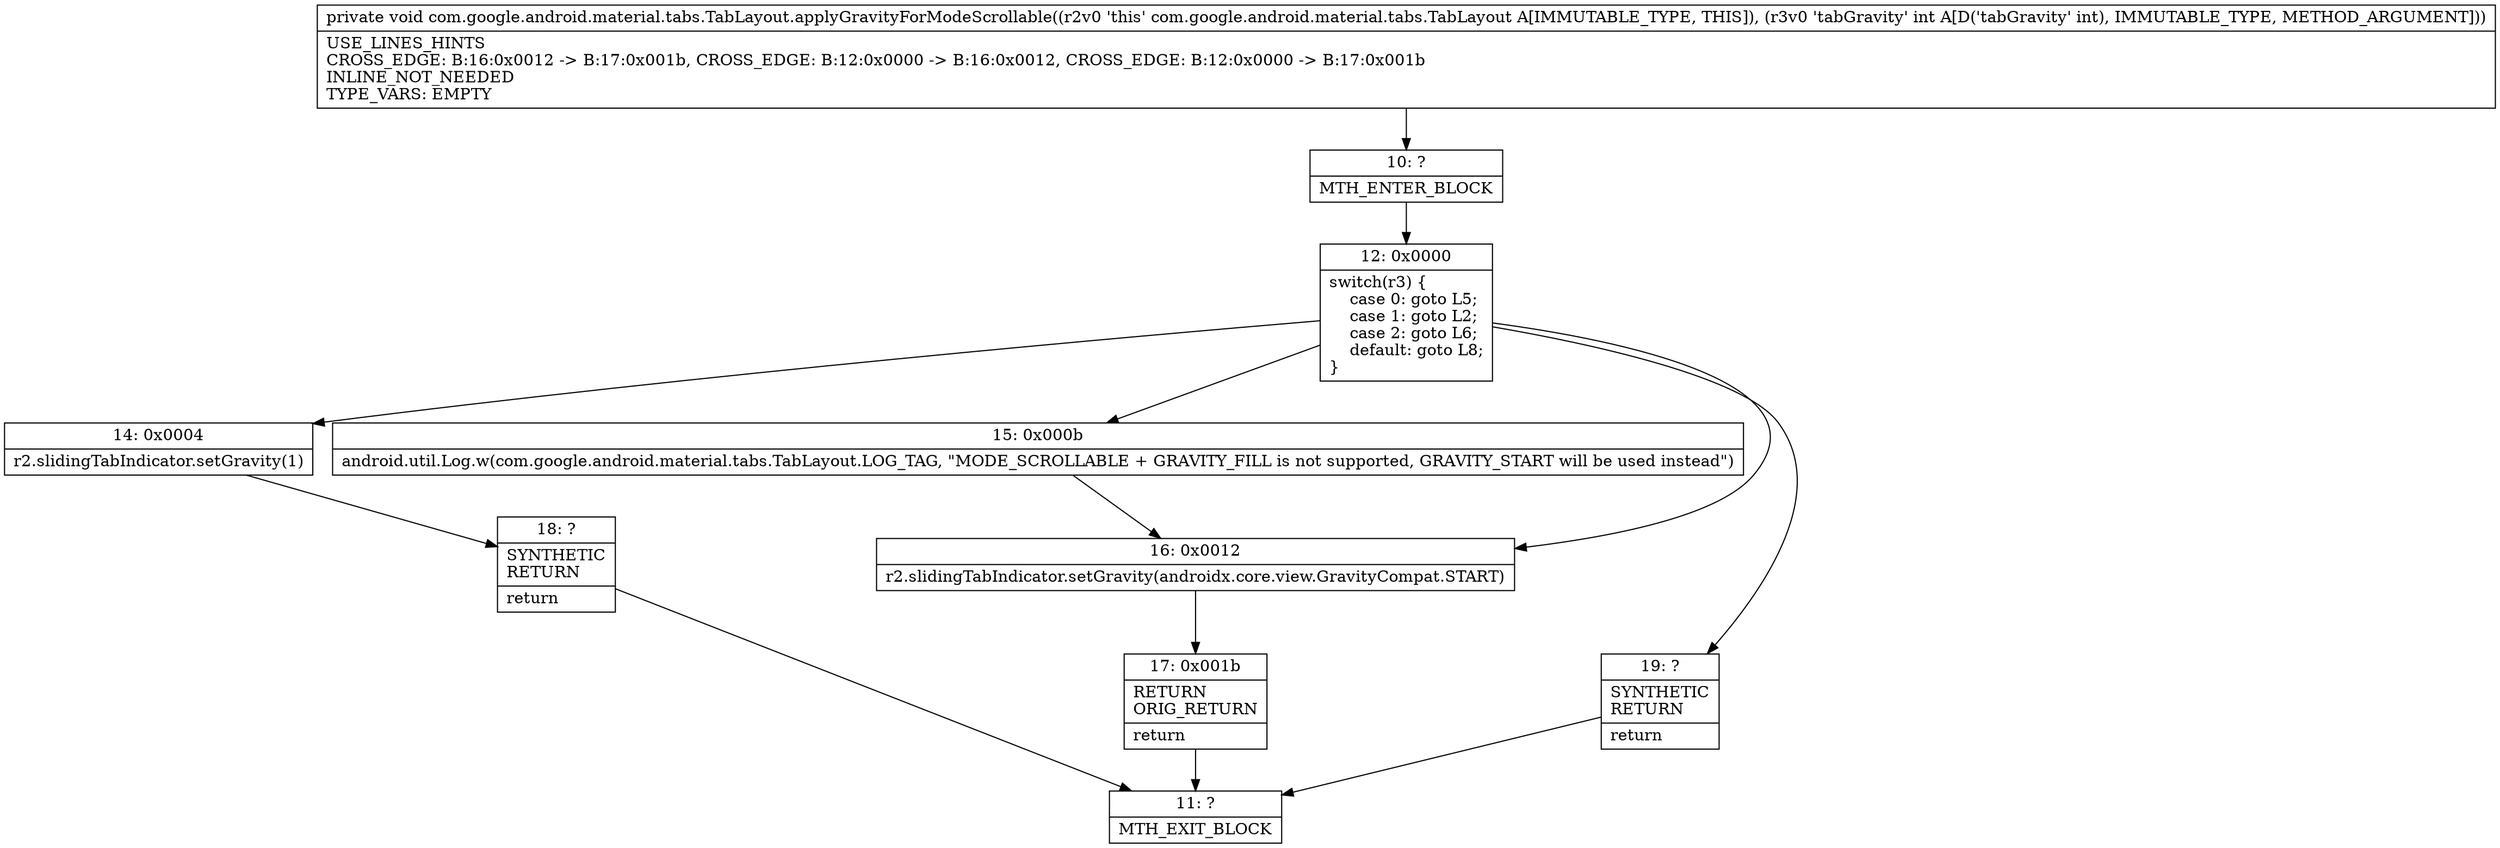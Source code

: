 digraph "CFG forcom.google.android.material.tabs.TabLayout.applyGravityForModeScrollable(I)V" {
Node_10 [shape=record,label="{10\:\ ?|MTH_ENTER_BLOCK\l}"];
Node_12 [shape=record,label="{12\:\ 0x0000|switch(r3) \{\l    case 0: goto L5;\l    case 1: goto L2;\l    case 2: goto L6;\l    default: goto L8;\l\}\l}"];
Node_14 [shape=record,label="{14\:\ 0x0004|r2.slidingTabIndicator.setGravity(1)\l}"];
Node_18 [shape=record,label="{18\:\ ?|SYNTHETIC\lRETURN\l|return\l}"];
Node_11 [shape=record,label="{11\:\ ?|MTH_EXIT_BLOCK\l}"];
Node_15 [shape=record,label="{15\:\ 0x000b|android.util.Log.w(com.google.android.material.tabs.TabLayout.LOG_TAG, \"MODE_SCROLLABLE + GRAVITY_FILL is not supported, GRAVITY_START will be used instead\")\l}"];
Node_16 [shape=record,label="{16\:\ 0x0012|r2.slidingTabIndicator.setGravity(androidx.core.view.GravityCompat.START)\l}"];
Node_17 [shape=record,label="{17\:\ 0x001b|RETURN\lORIG_RETURN\l|return\l}"];
Node_19 [shape=record,label="{19\:\ ?|SYNTHETIC\lRETURN\l|return\l}"];
MethodNode[shape=record,label="{private void com.google.android.material.tabs.TabLayout.applyGravityForModeScrollable((r2v0 'this' com.google.android.material.tabs.TabLayout A[IMMUTABLE_TYPE, THIS]), (r3v0 'tabGravity' int A[D('tabGravity' int), IMMUTABLE_TYPE, METHOD_ARGUMENT]))  | USE_LINES_HINTS\lCROSS_EDGE: B:16:0x0012 \-\> B:17:0x001b, CROSS_EDGE: B:12:0x0000 \-\> B:16:0x0012, CROSS_EDGE: B:12:0x0000 \-\> B:17:0x001b\lINLINE_NOT_NEEDED\lTYPE_VARS: EMPTY\l}"];
MethodNode -> Node_10;Node_10 -> Node_12;
Node_12 -> Node_14;
Node_12 -> Node_15;
Node_12 -> Node_16;
Node_12 -> Node_19;
Node_14 -> Node_18;
Node_18 -> Node_11;
Node_15 -> Node_16;
Node_16 -> Node_17;
Node_17 -> Node_11;
Node_19 -> Node_11;
}


